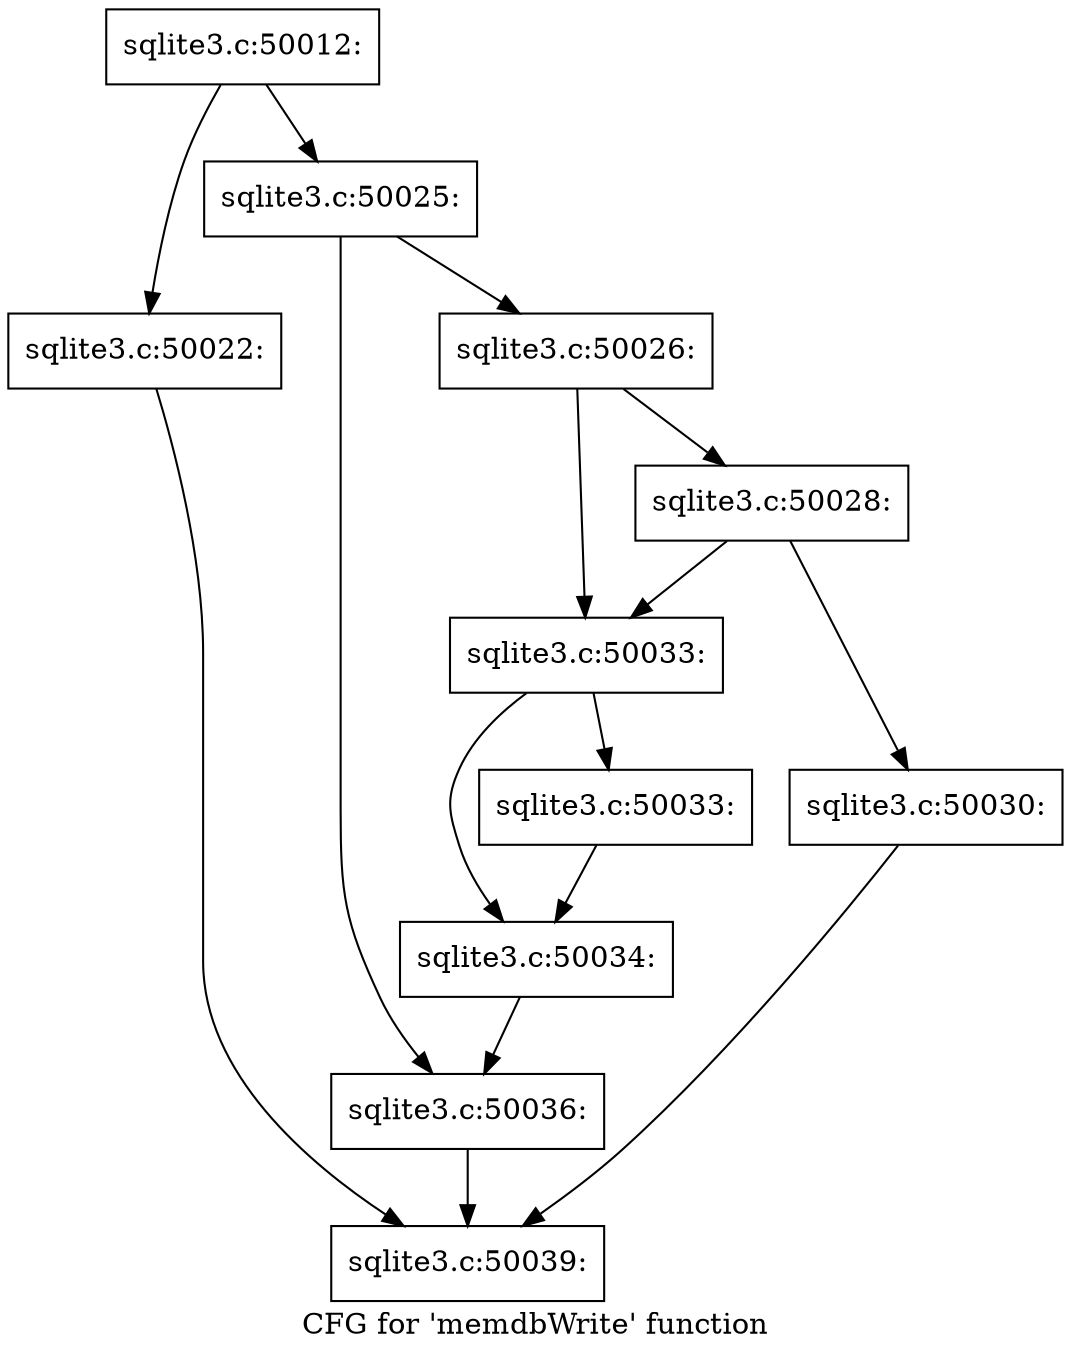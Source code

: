 digraph "CFG for 'memdbWrite' function" {
	label="CFG for 'memdbWrite' function";

	Node0x55c0f69ca720 [shape=record,label="{sqlite3.c:50012:}"];
	Node0x55c0f69ca720 -> Node0x55c0f725c690;
	Node0x55c0f69ca720 -> Node0x55c0f725c6e0;
	Node0x55c0f725c690 [shape=record,label="{sqlite3.c:50022:}"];
	Node0x55c0f725c690 -> Node0x55c0f69ca8a0;
	Node0x55c0f725c6e0 [shape=record,label="{sqlite3.c:50025:}"];
	Node0x55c0f725c6e0 -> Node0x55c0f725cf10;
	Node0x55c0f725c6e0 -> Node0x55c0f725cf60;
	Node0x55c0f725cf10 [shape=record,label="{sqlite3.c:50026:}"];
	Node0x55c0f725cf10 -> Node0x55c0f725da30;
	Node0x55c0f725cf10 -> Node0x55c0f725d9e0;
	Node0x55c0f725da30 [shape=record,label="{sqlite3.c:50028:}"];
	Node0x55c0f725da30 -> Node0x55c0f725d990;
	Node0x55c0f725da30 -> Node0x55c0f725d9e0;
	Node0x55c0f725d990 [shape=record,label="{sqlite3.c:50030:}"];
	Node0x55c0f725d990 -> Node0x55c0f69ca8a0;
	Node0x55c0f725d9e0 [shape=record,label="{sqlite3.c:50033:}"];
	Node0x55c0f725d9e0 -> Node0x55c0f578c1b0;
	Node0x55c0f725d9e0 -> Node0x55c0f725e870;
	Node0x55c0f578c1b0 [shape=record,label="{sqlite3.c:50033:}"];
	Node0x55c0f578c1b0 -> Node0x55c0f725e870;
	Node0x55c0f725e870 [shape=record,label="{sqlite3.c:50034:}"];
	Node0x55c0f725e870 -> Node0x55c0f725cf60;
	Node0x55c0f725cf60 [shape=record,label="{sqlite3.c:50036:}"];
	Node0x55c0f725cf60 -> Node0x55c0f69ca8a0;
	Node0x55c0f69ca8a0 [shape=record,label="{sqlite3.c:50039:}"];
}
